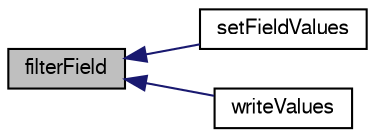 digraph "filterField"
{
  bgcolor="transparent";
  edge [fontname="FreeSans",fontsize="10",labelfontname="FreeSans",labelfontsize="10"];
  node [fontname="FreeSans",fontsize="10",shape=record];
  rankdir="LR";
  Node808 [label="filterField",height=0.2,width=0.4,color="black", fillcolor="grey75", style="filled", fontcolor="black"];
  Node808 -> Node809 [dir="back",color="midnightblue",fontsize="10",style="solid",fontname="FreeSans"];
  Node809 [label="setFieldValues",height=0.2,width=0.4,color="black",URL="$a28722.html#a83c4bddad43644a8c43f625b75bbcfc6"];
  Node808 -> Node810 [dir="back",color="midnightblue",fontsize="10",style="solid",fontname="FreeSans"];
  Node810 [label="writeValues",height=0.2,width=0.4,color="black",URL="$a28722.html#ade715efe7f733d1a81af0fe2bf31cf20",tooltip="Templated helper function to output field values. "];
}
